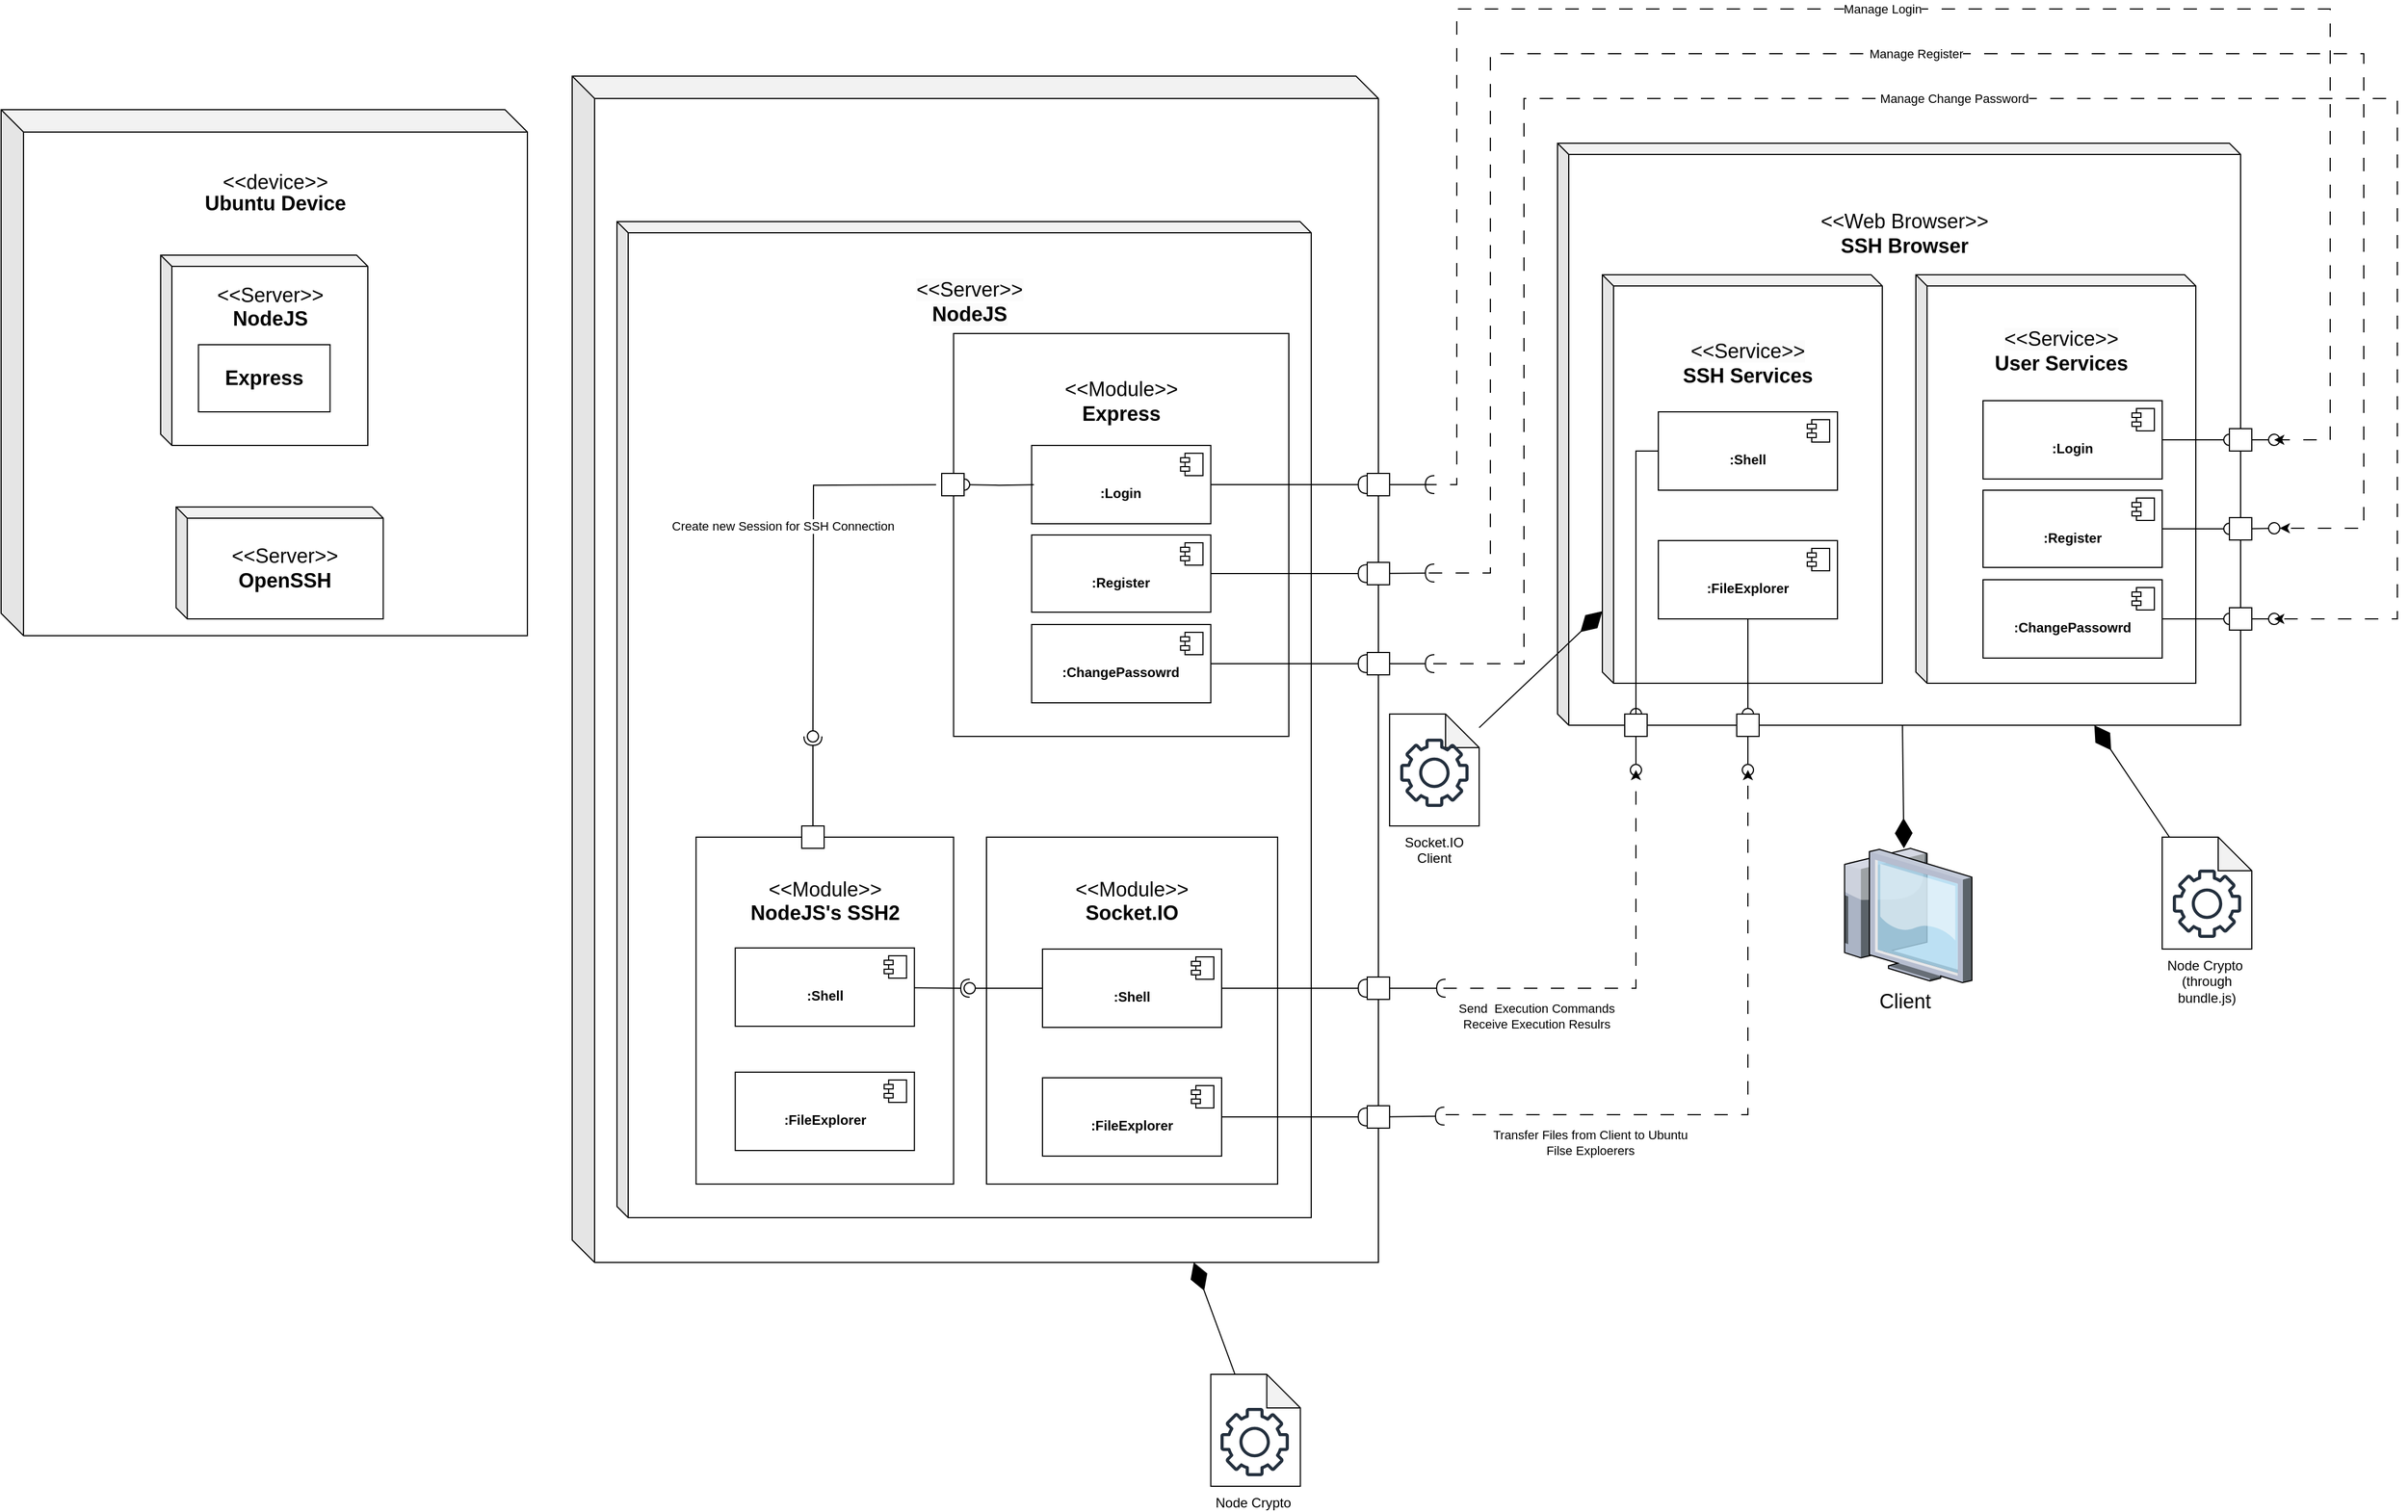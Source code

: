 <mxfile version="22.0.3" type="device">
  <diagram name="Page-1" id="hUUN8FAelFPUCbaiZkM4">
    <mxGraphModel dx="1329" dy="832" grid="1" gridSize="10" guides="1" tooltips="1" connect="1" arrows="1" fold="1" page="1" pageScale="1" pageWidth="850" pageHeight="1100" math="0" shadow="0">
      <root>
        <mxCell id="0" />
        <mxCell id="1" parent="0" />
        <mxCell id="W9uP09nyZqQxqJw9H2iH-1" value="Client" style="verticalLabelPosition=bottom;sketch=0;aspect=fixed;html=1;verticalAlign=top;strokeColor=none;align=center;outlineConnect=0;shape=mxgraph.citrix.thin_client;fontSize=18;" vertex="1" parent="1">
          <mxGeometry x="2020" y="980" width="120" height="120" as="geometry" />
        </mxCell>
        <mxCell id="W9uP09nyZqQxqJw9H2iH-2" value="&lt;p style=&quot;line-height: 110%; font-size: 18px;&quot;&gt;&amp;lt;&amp;lt;device&amp;gt;&amp;gt;&lt;br style=&quot;border-color: var(--border-color); font-size: 18px;&quot;&gt;&lt;b style=&quot;border-color: var(--border-color); font-size: 18px;&quot;&gt;Web Server Device&lt;/b&gt;&lt;br style=&quot;font-size: 18px;&quot;&gt;&lt;/p&gt;&lt;p style=&quot;line-height: 110%; font-size: 18px;&quot;&gt;&lt;b style=&quot;border-color: var(--border-color); font-size: 18px;&quot;&gt;&lt;br style=&quot;font-size: 18px;&quot;&gt;&lt;/b&gt;&lt;/p&gt;&lt;p style=&quot;line-height: 110%; font-size: 18px;&quot;&gt;&lt;b style=&quot;border-color: var(--border-color); font-size: 18px;&quot;&gt;&lt;br style=&quot;font-size: 18px;&quot;&gt;&lt;/b&gt;&lt;/p&gt;&lt;p style=&quot;line-height: 110%; font-size: 18px;&quot;&gt;&lt;b style=&quot;border-color: var(--border-color); font-size: 18px;&quot;&gt;&lt;br style=&quot;font-size: 18px;&quot;&gt;&lt;/b&gt;&lt;/p&gt;&lt;p style=&quot;line-height: 110%; font-size: 18px;&quot;&gt;&lt;b style=&quot;border-color: var(--border-color); font-size: 18px;&quot;&gt;&lt;br style=&quot;font-size: 18px;&quot;&gt;&lt;/b&gt;&lt;/p&gt;&lt;p style=&quot;line-height: 110%; font-size: 18px;&quot;&gt;&lt;b style=&quot;border-color: var(--border-color); font-size: 18px;&quot;&gt;&lt;br style=&quot;font-size: 18px;&quot;&gt;&lt;/b&gt;&lt;/p&gt;&lt;p style=&quot;line-height: 110%; font-size: 18px;&quot;&gt;&lt;b style=&quot;border-color: var(--border-color); font-size: 18px;&quot;&gt;&lt;br style=&quot;font-size: 18px;&quot;&gt;&lt;/b&gt;&lt;/p&gt;&lt;p style=&quot;line-height: 110%; font-size: 18px;&quot;&gt;&lt;b style=&quot;border-color: var(--border-color); font-size: 18px;&quot;&gt;&lt;br style=&quot;font-size: 18px;&quot;&gt;&lt;/b&gt;&lt;/p&gt;&lt;p style=&quot;line-height: 110%; font-size: 18px;&quot;&gt;&lt;b style=&quot;border-color: var(--border-color); font-size: 18px;&quot;&gt;&lt;br style=&quot;font-size: 18px;&quot;&gt;&lt;/b&gt;&lt;/p&gt;&lt;p style=&quot;line-height: 110%; font-size: 18px;&quot;&gt;&lt;b style=&quot;border-color: var(--border-color); font-size: 18px;&quot;&gt;&lt;br style=&quot;font-size: 18px;&quot;&gt;&lt;/b&gt;&lt;/p&gt;&lt;p style=&quot;line-height: 110%; font-size: 18px;&quot;&gt;&lt;br&gt;&lt;/p&gt;&lt;p style=&quot;line-height: 110%; font-size: 18px;&quot;&gt;&lt;br&gt;&lt;/p&gt;&lt;p style=&quot;line-height: 110%; font-size: 18px;&quot;&gt;&lt;br&gt;&lt;/p&gt;&lt;p style=&quot;line-height: 110%; font-size: 18px;&quot;&gt;&lt;br&gt;&lt;/p&gt;" style="shape=cube;whiteSpace=wrap;html=1;boundedLbl=1;backgroundOutline=1;darkOpacity=0.05;darkOpacity2=0.1;size=20;fontSize=18;" vertex="1" parent="1">
          <mxGeometry x="890" y="290" width="720" height="1060" as="geometry" />
        </mxCell>
        <mxCell id="W9uP09nyZqQxqJw9H2iH-3" value="&lt;br style=&quot;font-size: 18px;&quot;&gt;&lt;span style=&quot;color: rgb(0, 0, 0); font-family: Helvetica; font-size: 18px; font-style: normal; font-variant-ligatures: normal; font-variant-caps: normal; font-weight: 400; letter-spacing: normal; orphans: 2; text-align: center; text-indent: 0px; text-transform: none; widows: 2; word-spacing: 0px; -webkit-text-stroke-width: 0px; background-color: rgb(251, 251, 251); text-decoration-thickness: initial; text-decoration-style: initial; text-decoration-color: initial; float: none; display: inline !important;&quot;&gt;&amp;lt;&amp;lt;Server&amp;gt;&amp;gt;&lt;/span&gt;&lt;br style=&quot;border-color: var(--border-color); color: rgb(0, 0, 0); font-family: Helvetica; font-size: 18px; font-style: normal; font-variant-ligatures: normal; font-variant-caps: normal; font-weight: 400; letter-spacing: normal; orphans: 2; text-align: center; text-indent: 0px; text-transform: none; widows: 2; word-spacing: 0px; -webkit-text-stroke-width: 0px; background-color: rgb(251, 251, 251); text-decoration-thickness: initial; text-decoration-style: initial; text-decoration-color: initial;&quot;&gt;&lt;b style=&quot;border-color: var(--border-color); color: rgb(0, 0, 0); font-family: Helvetica; font-size: 18px; font-style: normal; font-variant-ligatures: normal; font-variant-caps: normal; letter-spacing: normal; orphans: 2; text-align: center; text-indent: 0px; text-transform: none; widows: 2; word-spacing: 0px; -webkit-text-stroke-width: 0px; background-color: rgb(251, 251, 251); text-decoration-thickness: initial; text-decoration-style: initial; text-decoration-color: initial;&quot;&gt;NodeJS&lt;/b&gt;&lt;br style=&quot;font-size: 18px;&quot;&gt;&lt;br style=&quot;font-size: 18px;&quot;&gt;&lt;br style=&quot;font-size: 18px;&quot;&gt;&lt;br style=&quot;font-size: 18px;&quot;&gt;&lt;br style=&quot;font-size: 18px;&quot;&gt;&lt;br style=&quot;font-size: 18px;&quot;&gt;&lt;br style=&quot;font-size: 18px;&quot;&gt;&lt;br style=&quot;font-size: 18px;&quot;&gt;&lt;br style=&quot;font-size: 18px;&quot;&gt;&lt;br&gt;&lt;br&gt;&lt;br&gt;&lt;br&gt;&lt;br&gt;&lt;br&gt;&lt;br&gt;&lt;br&gt;&lt;br&gt;&lt;br&gt;&lt;br&gt;&lt;br&gt;&lt;br&gt;&lt;br&gt;&lt;br&gt;&lt;br&gt;&lt;br&gt;&lt;br&gt;&lt;br&gt;&lt;br&gt;&lt;br&gt;&lt;br&gt;&lt;br&gt;&lt;br&gt;&lt;br&gt;&lt;br&gt;&lt;br&gt;&lt;br&gt;" style="shape=cube;whiteSpace=wrap;html=1;boundedLbl=1;backgroundOutline=1;darkOpacity=0.05;darkOpacity2=0.1;size=10;fontSize=18;" vertex="1" parent="1">
          <mxGeometry x="930" y="420" width="620" height="890" as="geometry" />
        </mxCell>
        <mxCell id="W9uP09nyZqQxqJw9H2iH-4" value="&lt;span style=&quot;font-size: 18px;&quot;&gt;&amp;lt;&amp;lt;Module&amp;gt;&amp;gt;&lt;br&gt;&lt;b&gt;NodeJS&#39;s SSH2&lt;br&gt;&lt;br&gt;&lt;br&gt;&lt;br&gt;&lt;br&gt;&lt;br&gt;&lt;br&gt;&lt;br&gt;&lt;br&gt;&lt;br&gt;&lt;/b&gt;&lt;/span&gt;" style="rounded=0;whiteSpace=wrap;html=1;fontSize=18;" vertex="1" parent="1">
          <mxGeometry x="1000.63" y="970" width="230" height="310" as="geometry" />
        </mxCell>
        <mxCell id="W9uP09nyZqQxqJw9H2iH-5" value="&lt;span style=&quot;font-size: 18px;&quot;&gt;&amp;lt;&amp;lt;Module&amp;gt;&amp;gt;&lt;br&gt;&lt;b&gt;Express&lt;br&gt;&lt;br&gt;&lt;br&gt;&lt;br&gt;&lt;br&gt;&lt;br&gt;&lt;br&gt;&lt;br&gt;&lt;br&gt;&lt;br&gt;&lt;br&gt;&lt;br&gt;&lt;/b&gt;&lt;/span&gt;" style="rounded=0;whiteSpace=wrap;html=1;fontSize=18;" vertex="1" parent="1">
          <mxGeometry x="1230.63" y="520" width="299.37" height="360" as="geometry" />
        </mxCell>
        <mxCell id="W9uP09nyZqQxqJw9H2iH-6" value="&lt;span style=&quot;font-size: 18px;&quot;&gt;&amp;lt;&amp;lt;Module&amp;gt;&amp;gt;&lt;br&gt;&lt;b&gt;Socket.IO&lt;br&gt;&lt;br&gt;&lt;br&gt;&lt;br&gt;&lt;br&gt;&lt;br&gt;&lt;br&gt;&lt;br&gt;&lt;br&gt;&lt;br&gt;&lt;/b&gt;&lt;/span&gt;" style="rounded=0;whiteSpace=wrap;html=1;fontSize=18;" vertex="1" parent="1">
          <mxGeometry x="1260" y="970" width="260" height="310" as="geometry" />
        </mxCell>
        <mxCell id="W9uP09nyZqQxqJw9H2iH-8" value="&amp;lt;&amp;lt;Web Browser&amp;gt;&amp;gt;&lt;br style=&quot;border-color: var(--border-color); font-size: 18px;&quot;&gt;&lt;b&gt;SSH Browser&lt;br&gt;&lt;br&gt;&lt;br&gt;&lt;br&gt;&lt;br&gt;&lt;br&gt;&lt;br&gt;&lt;br&gt;&lt;br&gt;&lt;br&gt;&lt;br&gt;&lt;br&gt;&lt;br&gt;&lt;br&gt;&lt;br&gt;&lt;br&gt;&lt;br&gt;&lt;br&gt;&lt;/b&gt;" style="shape=cube;whiteSpace=wrap;html=1;boundedLbl=1;backgroundOutline=1;darkOpacity=0.05;darkOpacity2=0.1;size=10;fontSize=18;" vertex="1" parent="1">
          <mxGeometry x="1770" y="350" width="610" height="520" as="geometry" />
        </mxCell>
        <mxCell id="W9uP09nyZqQxqJw9H2iH-9" value="" style="endArrow=diamondThin;endFill=1;endSize=24;html=1;rounded=0;fontSize=18;" edge="1" parent="1" source="W9uP09nyZqQxqJw9H2iH-8" target="W9uP09nyZqQxqJw9H2iH-1">
          <mxGeometry width="160" relative="1" as="geometry">
            <mxPoint x="1560" y="850" as="sourcePoint" />
            <mxPoint x="1560" y="990" as="targetPoint" />
          </mxGeometry>
        </mxCell>
        <mxCell id="W9uP09nyZqQxqJw9H2iH-12" value="&lt;p style=&quot;line-height: 110%; font-size: 18px;&quot;&gt;&amp;lt;&amp;lt;device&amp;gt;&amp;gt;&lt;br style=&quot;border-color: var(--border-color); font-size: 18px;&quot;&gt;&lt;b style=&quot;border-color: var(--border-color); font-size: 18px;&quot;&gt;Ubuntu Device&lt;/b&gt;&lt;br style=&quot;font-size: 18px;&quot;&gt;&lt;/p&gt;&lt;p style=&quot;line-height: 110%; font-size: 18px;&quot;&gt;&lt;b style=&quot;border-color: var(--border-color); font-size: 18px;&quot;&gt;&lt;br style=&quot;font-size: 18px;&quot;&gt;&lt;/b&gt;&lt;/p&gt;&lt;p style=&quot;line-height: 110%; font-size: 18px;&quot;&gt;&lt;b style=&quot;border-color: var(--border-color); font-size: 18px;&quot;&gt;&lt;br style=&quot;font-size: 18px;&quot;&gt;&lt;/b&gt;&lt;/p&gt;&lt;p style=&quot;line-height: 110%; font-size: 18px;&quot;&gt;&lt;b style=&quot;border-color: var(--border-color); font-size: 18px;&quot;&gt;&lt;br style=&quot;font-size: 18px;&quot;&gt;&lt;/b&gt;&lt;/p&gt;&lt;p style=&quot;line-height: 110%; font-size: 18px;&quot;&gt;&lt;b style=&quot;border-color: var(--border-color); font-size: 18px;&quot;&gt;&lt;br style=&quot;font-size: 18px;&quot;&gt;&lt;/b&gt;&lt;/p&gt;&lt;p style=&quot;line-height: 110%; font-size: 18px;&quot;&gt;&lt;b style=&quot;border-color: var(--border-color); font-size: 18px;&quot;&gt;&lt;br style=&quot;font-size: 18px;&quot;&gt;&lt;/b&gt;&lt;/p&gt;&lt;p style=&quot;line-height: 110%; font-size: 18px;&quot;&gt;&lt;b style=&quot;border-color: var(--border-color); font-size: 18px;&quot;&gt;&lt;br style=&quot;font-size: 18px;&quot;&gt;&lt;/b&gt;&lt;/p&gt;&lt;p style=&quot;line-height: 110%; font-size: 18px;&quot;&gt;&lt;b style=&quot;border-color: var(--border-color); font-size: 18px;&quot;&gt;&lt;br style=&quot;font-size: 18px;&quot;&gt;&lt;/b&gt;&lt;/p&gt;&lt;p style=&quot;line-height: 110%; font-size: 18px;&quot;&gt;&lt;br&gt;&lt;/p&gt;&lt;p style=&quot;line-height: 110%; font-size: 18px;&quot;&gt;&lt;br style=&quot;font-size: 18px;&quot;&gt;&lt;/p&gt;" style="shape=cube;whiteSpace=wrap;html=1;boundedLbl=1;backgroundOutline=1;darkOpacity=0.05;darkOpacity2=0.1;size=20;fontSize=18;" vertex="1" parent="1">
          <mxGeometry x="380" y="320" width="470" height="470" as="geometry" />
        </mxCell>
        <mxCell id="W9uP09nyZqQxqJw9H2iH-13" value="&amp;lt;&amp;lt;Server&amp;gt;&amp;gt;&lt;br style=&quot;font-size: 18px;&quot;&gt;&lt;b style=&quot;font-size: 18px;&quot;&gt;OpenSSH&lt;/b&gt;" style="shape=cube;whiteSpace=wrap;html=1;boundedLbl=1;backgroundOutline=1;darkOpacity=0.05;darkOpacity2=0.1;size=10;fontSize=18;" vertex="1" parent="1">
          <mxGeometry x="536.25" y="675" width="185" height="100" as="geometry" />
        </mxCell>
        <mxCell id="W9uP09nyZqQxqJw9H2iH-15" value="&amp;lt;&amp;lt;Server&amp;gt;&amp;gt;&lt;br style=&quot;font-size: 18px;&quot;&gt;&lt;b style=&quot;font-size: 18px;&quot;&gt;NodeJS&lt;br style=&quot;font-size: 18px;&quot;&gt;&lt;/b&gt;&lt;br style=&quot;font-size: 18px;&quot;&gt;&lt;br style=&quot;font-size: 18px;&quot;&gt;&lt;br style=&quot;font-size: 18px;&quot;&gt;&lt;br style=&quot;font-size: 18px;&quot;&gt;" style="shape=cube;whiteSpace=wrap;html=1;boundedLbl=1;backgroundOutline=1;darkOpacity=0.05;darkOpacity2=0.1;size=10;fontSize=18;" vertex="1" parent="1">
          <mxGeometry x="522.5" y="450" width="185" height="170" as="geometry" />
        </mxCell>
        <mxCell id="W9uP09nyZqQxqJw9H2iH-16" value="&lt;b style=&quot;font-size: 18px;&quot;&gt;Express&lt;/b&gt;" style="rounded=0;whiteSpace=wrap;html=1;fontSize=18;" vertex="1" parent="1">
          <mxGeometry x="556.25" y="530" width="117.5" height="60" as="geometry" />
        </mxCell>
        <mxCell id="W9uP09nyZqQxqJw9H2iH-35" value="&lt;br style=&quot;font-size: 18px;&quot;&gt;&lt;span style=&quot;color: rgb(0, 0, 0); font-family: Helvetica; font-size: 18px; font-style: normal; font-variant-ligatures: normal; font-variant-caps: normal; font-weight: 400; letter-spacing: normal; orphans: 2; text-align: center; text-indent: 0px; text-transform: none; widows: 2; word-spacing: 0px; -webkit-text-stroke-width: 0px; background-color: rgb(251, 251, 251); text-decoration-thickness: initial; text-decoration-style: initial; text-decoration-color: initial; float: none; display: inline !important;&quot;&gt;&amp;lt;&amp;lt;Service&amp;gt;&amp;gt;&lt;/span&gt;&lt;br style=&quot;border-color: var(--border-color); color: rgb(0, 0, 0); font-family: Helvetica; font-size: 18px; font-style: normal; font-variant-ligatures: normal; font-variant-caps: normal; font-weight: 400; letter-spacing: normal; orphans: 2; text-align: center; text-indent: 0px; text-transform: none; widows: 2; word-spacing: 0px; -webkit-text-stroke-width: 0px; background-color: rgb(251, 251, 251); text-decoration-thickness: initial; text-decoration-style: initial; text-decoration-color: initial;&quot;&gt;&lt;b&gt;User Services&lt;/b&gt;&lt;br style=&quot;font-size: 18px;&quot;&gt;&lt;br style=&quot;font-size: 18px;&quot;&gt;&lt;br style=&quot;font-size: 18px;&quot;&gt;&lt;br style=&quot;font-size: 18px;&quot;&gt;&lt;br style=&quot;font-size: 18px;&quot;&gt;&lt;br style=&quot;font-size: 18px;&quot;&gt;&lt;br style=&quot;font-size: 18px;&quot;&gt;&lt;br&gt;&lt;br&gt;&lt;br&gt;&lt;br&gt;&lt;br&gt;&lt;br&gt;" style="shape=cube;whiteSpace=wrap;html=1;boundedLbl=1;backgroundOutline=1;darkOpacity=0.05;darkOpacity2=0.1;size=10;fontSize=18;" vertex="1" parent="1">
          <mxGeometry x="2090" y="467.5" width="250" height="365" as="geometry" />
        </mxCell>
        <mxCell id="W9uP09nyZqQxqJw9H2iH-29" value="&lt;br&gt;&lt;b&gt;:Login&lt;/b&gt;" style="html=1;dropTarget=0;whiteSpace=wrap;" vertex="1" parent="1">
          <mxGeometry x="2150" y="580" width="160" height="70" as="geometry" />
        </mxCell>
        <mxCell id="W9uP09nyZqQxqJw9H2iH-30" value="" style="shape=module;jettyWidth=8;jettyHeight=4;" vertex="1" parent="W9uP09nyZqQxqJw9H2iH-29">
          <mxGeometry x="1" width="20" height="20" relative="1" as="geometry">
            <mxPoint x="-27" y="7" as="offset" />
          </mxGeometry>
        </mxCell>
        <mxCell id="W9uP09nyZqQxqJw9H2iH-31" value="&lt;br&gt;&lt;b&gt;:Register&lt;/b&gt;" style="html=1;dropTarget=0;whiteSpace=wrap;" vertex="1" parent="1">
          <mxGeometry x="2150" y="660" width="160" height="69" as="geometry" />
        </mxCell>
        <mxCell id="W9uP09nyZqQxqJw9H2iH-32" value="" style="shape=module;jettyWidth=8;jettyHeight=4;" vertex="1" parent="W9uP09nyZqQxqJw9H2iH-31">
          <mxGeometry x="1" width="20" height="20" relative="1" as="geometry">
            <mxPoint x="-27" y="7" as="offset" />
          </mxGeometry>
        </mxCell>
        <mxCell id="W9uP09nyZqQxqJw9H2iH-33" value="&lt;br&gt;&lt;b&gt;:ChangePassowrd&lt;/b&gt;" style="html=1;dropTarget=0;whiteSpace=wrap;" vertex="1" parent="1">
          <mxGeometry x="2150" y="740" width="160" height="70" as="geometry" />
        </mxCell>
        <mxCell id="W9uP09nyZqQxqJw9H2iH-34" value="" style="shape=module;jettyWidth=8;jettyHeight=4;" vertex="1" parent="W9uP09nyZqQxqJw9H2iH-33">
          <mxGeometry x="1" width="20" height="20" relative="1" as="geometry">
            <mxPoint x="-27" y="7" as="offset" />
          </mxGeometry>
        </mxCell>
        <mxCell id="W9uP09nyZqQxqJw9H2iH-36" value="&lt;br style=&quot;font-size: 18px;&quot;&gt;&lt;span style=&quot;color: rgb(0, 0, 0); font-family: Helvetica; font-size: 18px; font-style: normal; font-variant-ligatures: normal; font-variant-caps: normal; font-weight: 400; letter-spacing: normal; orphans: 2; text-align: center; text-indent: 0px; text-transform: none; widows: 2; word-spacing: 0px; -webkit-text-stroke-width: 0px; background-color: rgb(251, 251, 251); text-decoration-thickness: initial; text-decoration-style: initial; text-decoration-color: initial; float: none; display: inline !important;&quot;&gt;&amp;lt;&amp;lt;Service&amp;gt;&amp;gt;&lt;/span&gt;&lt;br style=&quot;border-color: var(--border-color); color: rgb(0, 0, 0); font-family: Helvetica; font-size: 18px; font-style: normal; font-variant-ligatures: normal; font-variant-caps: normal; font-weight: 400; letter-spacing: normal; orphans: 2; text-align: center; text-indent: 0px; text-transform: none; widows: 2; word-spacing: 0px; -webkit-text-stroke-width: 0px; background-color: rgb(251, 251, 251); text-decoration-thickness: initial; text-decoration-style: initial; text-decoration-color: initial;&quot;&gt;&lt;b&gt;SSH Services&lt;/b&gt;&lt;br style=&quot;font-size: 18px;&quot;&gt;&lt;br style=&quot;font-size: 18px;&quot;&gt;&lt;br style=&quot;font-size: 18px;&quot;&gt;&lt;br style=&quot;font-size: 18px;&quot;&gt;&lt;br style=&quot;font-size: 18px;&quot;&gt;&lt;br style=&quot;font-size: 18px;&quot;&gt;&lt;br style=&quot;font-size: 18px;&quot;&gt;&lt;br&gt;&lt;br&gt;&lt;br&gt;&lt;br&gt;&lt;br&gt;" style="shape=cube;whiteSpace=wrap;html=1;boundedLbl=1;backgroundOutline=1;darkOpacity=0.05;darkOpacity2=0.1;size=10;fontSize=18;" vertex="1" parent="1">
          <mxGeometry x="1810" y="467.5" width="250" height="365" as="geometry" />
        </mxCell>
        <mxCell id="W9uP09nyZqQxqJw9H2iH-37" value="&lt;br&gt;&lt;b&gt;:Shell&lt;/b&gt;" style="html=1;dropTarget=0;whiteSpace=wrap;" vertex="1" parent="1">
          <mxGeometry x="1860" y="590" width="160" height="70" as="geometry" />
        </mxCell>
        <mxCell id="W9uP09nyZqQxqJw9H2iH-38" value="" style="shape=module;jettyWidth=8;jettyHeight=4;" vertex="1" parent="W9uP09nyZqQxqJw9H2iH-37">
          <mxGeometry x="1" width="20" height="20" relative="1" as="geometry">
            <mxPoint x="-27" y="7" as="offset" />
          </mxGeometry>
        </mxCell>
        <mxCell id="W9uP09nyZqQxqJw9H2iH-39" value="&lt;br&gt;&lt;b&gt;:FileExplorer&lt;/b&gt;" style="html=1;dropTarget=0;whiteSpace=wrap;" vertex="1" parent="1">
          <mxGeometry x="1860" y="705" width="160" height="70" as="geometry" />
        </mxCell>
        <mxCell id="W9uP09nyZqQxqJw9H2iH-40" value="" style="shape=module;jettyWidth=8;jettyHeight=4;" vertex="1" parent="W9uP09nyZqQxqJw9H2iH-39">
          <mxGeometry x="1" width="20" height="20" relative="1" as="geometry">
            <mxPoint x="-27" y="7" as="offset" />
          </mxGeometry>
        </mxCell>
        <mxCell id="W9uP09nyZqQxqJw9H2iH-44" value="" style="rounded=0;orthogonalLoop=1;jettySize=auto;html=1;endArrow=oval;endFill=0;sketch=0;sourcePerimeterSpacing=0;targetPerimeterSpacing=0;endSize=10;" edge="1" parent="1" source="W9uP09nyZqQxqJw9H2iH-96">
          <mxGeometry relative="1" as="geometry">
            <mxPoint x="2410" y="608" as="sourcePoint" />
            <mxPoint x="2410" y="615" as="targetPoint" />
          </mxGeometry>
        </mxCell>
        <mxCell id="W9uP09nyZqQxqJw9H2iH-45" value="" style="ellipse;whiteSpace=wrap;html=1;align=center;aspect=fixed;fillColor=none;strokeColor=none;resizable=0;perimeter=centerPerimeter;rotatable=0;allowArrows=0;points=[];outlineConnect=1;" vertex="1" parent="1">
          <mxGeometry x="2425" y="603" width="10" height="10" as="geometry" />
        </mxCell>
        <mxCell id="W9uP09nyZqQxqJw9H2iH-46" value="" style="rounded=0;orthogonalLoop=1;jettySize=auto;html=1;endArrow=oval;endFill=0;sketch=0;sourcePerimeterSpacing=0;targetPerimeterSpacing=0;endSize=10;" edge="1" parent="1" source="W9uP09nyZqQxqJw9H2iH-98">
          <mxGeometry relative="1" as="geometry">
            <mxPoint x="2320" y="705" as="sourcePoint" />
            <mxPoint x="2410" y="694" as="targetPoint" />
          </mxGeometry>
        </mxCell>
        <mxCell id="W9uP09nyZqQxqJw9H2iH-47" value="" style="rounded=0;orthogonalLoop=1;jettySize=auto;html=1;endArrow=oval;endFill=0;sketch=0;sourcePerimeterSpacing=0;targetPerimeterSpacing=0;endSize=10;" edge="1" parent="1" source="W9uP09nyZqQxqJw9H2iH-100">
          <mxGeometry relative="1" as="geometry">
            <mxPoint x="2310" y="780" as="sourcePoint" />
            <mxPoint x="2410" y="775" as="targetPoint" />
          </mxGeometry>
        </mxCell>
        <mxCell id="W9uP09nyZqQxqJw9H2iH-48" value="" style="rounded=0;orthogonalLoop=1;jettySize=auto;html=1;endArrow=halfCircle;endFill=0;endSize=6;strokeWidth=1;sketch=0;fontSize=12;curved=1;" edge="1" parent="1" source="W9uP09nyZqQxqJw9H2iH-102">
          <mxGeometry relative="1" as="geometry">
            <mxPoint x="1700" y="830" as="sourcePoint" />
            <mxPoint x="1660" y="655" as="targetPoint" />
          </mxGeometry>
        </mxCell>
        <mxCell id="W9uP09nyZqQxqJw9H2iH-49" value="" style="ellipse;whiteSpace=wrap;html=1;align=center;aspect=fixed;fillColor=none;strokeColor=none;resizable=0;perimeter=centerPerimeter;rotatable=0;allowArrows=0;points=[];outlineConnect=1;" vertex="1" parent="1">
          <mxGeometry x="1710" y="660" width="10" height="10" as="geometry" />
        </mxCell>
        <mxCell id="W9uP09nyZqQxqJw9H2iH-51" value="" style="endArrow=diamondThin;endFill=1;endSize=24;html=1;rounded=0;" edge="1" parent="1" source="W9uP09nyZqQxqJw9H2iH-53" target="W9uP09nyZqQxqJw9H2iH-8">
          <mxGeometry width="160" relative="1" as="geometry">
            <mxPoint x="2390" y="947.183" as="sourcePoint" />
            <mxPoint x="2330" y="670" as="targetPoint" />
          </mxGeometry>
        </mxCell>
        <mxCell id="W9uP09nyZqQxqJw9H2iH-53" value="&lt;br&gt;&lt;br&gt;&lt;br&gt;&lt;br&gt;&lt;br&gt;&lt;br&gt;&lt;br&gt;&lt;br&gt;&lt;br&gt;&lt;br&gt;&lt;br&gt;Node Crypto&amp;nbsp;&lt;br&gt;(through bundle.js)" style="shape=note;whiteSpace=wrap;html=1;backgroundOutline=1;darkOpacity=0.05;" vertex="1" parent="1">
          <mxGeometry x="2310" y="970" width="80" height="100" as="geometry" />
        </mxCell>
        <mxCell id="W9uP09nyZqQxqJw9H2iH-54" value="" style="sketch=0;outlineConnect=0;fontColor=#232F3E;gradientColor=none;fillColor=#232F3D;strokeColor=none;dashed=0;verticalLabelPosition=bottom;verticalAlign=top;align=center;html=1;fontSize=12;fontStyle=0;aspect=fixed;pointerEvents=1;shape=mxgraph.aws4.gear;" vertex="1" parent="1">
          <mxGeometry x="2319.5" y="999" width="61" height="61" as="geometry" />
        </mxCell>
        <mxCell id="W9uP09nyZqQxqJw9H2iH-55" value="&lt;br&gt;&lt;b&gt;:Login&lt;/b&gt;" style="html=1;dropTarget=0;whiteSpace=wrap;" vertex="1" parent="1">
          <mxGeometry x="1300.31" y="620" width="160" height="70" as="geometry" />
        </mxCell>
        <mxCell id="W9uP09nyZqQxqJw9H2iH-56" value="" style="shape=module;jettyWidth=8;jettyHeight=4;" vertex="1" parent="W9uP09nyZqQxqJw9H2iH-55">
          <mxGeometry x="1" width="20" height="20" relative="1" as="geometry">
            <mxPoint x="-27" y="7" as="offset" />
          </mxGeometry>
        </mxCell>
        <mxCell id="W9uP09nyZqQxqJw9H2iH-57" value="&lt;br&gt;&lt;b&gt;:Register&lt;/b&gt;" style="html=1;dropTarget=0;whiteSpace=wrap;" vertex="1" parent="1">
          <mxGeometry x="1300.31" y="700" width="160" height="69" as="geometry" />
        </mxCell>
        <mxCell id="W9uP09nyZqQxqJw9H2iH-58" value="" style="shape=module;jettyWidth=8;jettyHeight=4;" vertex="1" parent="W9uP09nyZqQxqJw9H2iH-57">
          <mxGeometry x="1" width="20" height="20" relative="1" as="geometry">
            <mxPoint x="-27" y="7" as="offset" />
          </mxGeometry>
        </mxCell>
        <mxCell id="W9uP09nyZqQxqJw9H2iH-59" value="&lt;br&gt;&lt;b&gt;:ChangePassowrd&lt;/b&gt;" style="html=1;dropTarget=0;whiteSpace=wrap;" vertex="1" parent="1">
          <mxGeometry x="1300.31" y="780" width="160" height="70" as="geometry" />
        </mxCell>
        <mxCell id="W9uP09nyZqQxqJw9H2iH-60" value="" style="shape=module;jettyWidth=8;jettyHeight=4;" vertex="1" parent="W9uP09nyZqQxqJw9H2iH-59">
          <mxGeometry x="1" width="20" height="20" relative="1" as="geometry">
            <mxPoint x="-27" y="7" as="offset" />
          </mxGeometry>
        </mxCell>
        <mxCell id="W9uP09nyZqQxqJw9H2iH-67" value="" style="rounded=0;orthogonalLoop=1;jettySize=auto;html=1;endArrow=halfCircle;endFill=0;endSize=6;strokeWidth=1;sketch=0;fontSize=12;curved=1;" edge="1" parent="1" source="W9uP09nyZqQxqJw9H2iH-104">
          <mxGeometry relative="1" as="geometry">
            <mxPoint x="1490" y="733.67" as="sourcePoint" />
            <mxPoint x="1660" y="734" as="targetPoint" />
          </mxGeometry>
        </mxCell>
        <mxCell id="W9uP09nyZqQxqJw9H2iH-68" value="" style="rounded=0;orthogonalLoop=1;jettySize=auto;html=1;endArrow=halfCircle;endFill=0;endSize=6;strokeWidth=1;sketch=0;fontSize=12;curved=1;" edge="1" parent="1" source="W9uP09nyZqQxqJw9H2iH-106">
          <mxGeometry relative="1" as="geometry">
            <mxPoint x="1480" y="832.5" as="sourcePoint" />
            <mxPoint x="1660" y="815" as="targetPoint" />
          </mxGeometry>
        </mxCell>
        <mxCell id="W9uP09nyZqQxqJw9H2iH-69" value="" style="endArrow=diamondThin;endFill=1;endSize=24;html=1;rounded=0;" edge="1" parent="1" source="W9uP09nyZqQxqJw9H2iH-70" target="W9uP09nyZqQxqJw9H2iH-2">
          <mxGeometry width="160" relative="1" as="geometry">
            <mxPoint x="1640" y="1088.183" as="sourcePoint" />
            <mxPoint x="1480" y="1011" as="targetPoint" />
          </mxGeometry>
        </mxCell>
        <mxCell id="W9uP09nyZqQxqJw9H2iH-70" value="&lt;br&gt;&lt;br&gt;&lt;br&gt;&lt;br&gt;&lt;br&gt;&lt;br&gt;&lt;br&gt;&lt;br&gt;&lt;br&gt;Node Crypto&amp;nbsp;" style="shape=note;whiteSpace=wrap;html=1;backgroundOutline=1;darkOpacity=0.05;" vertex="1" parent="1">
          <mxGeometry x="1460.31" y="1450" width="80" height="100" as="geometry" />
        </mxCell>
        <mxCell id="W9uP09nyZqQxqJw9H2iH-71" value="" style="sketch=0;outlineConnect=0;fontColor=#232F3E;gradientColor=none;fillColor=#232F3D;strokeColor=none;dashed=0;verticalLabelPosition=bottom;verticalAlign=top;align=center;html=1;fontSize=12;fontStyle=0;aspect=fixed;pointerEvents=1;shape=mxgraph.aws4.gear;" vertex="1" parent="1">
          <mxGeometry x="1469" y="1480" width="61" height="61" as="geometry" />
        </mxCell>
        <mxCell id="W9uP09nyZqQxqJw9H2iH-74" value="Manage Login" style="endArrow=classic;html=1;rounded=0;edgeStyle=orthogonalEdgeStyle;dashed=1;dashPattern=12 12;" edge="1" parent="1">
          <mxGeometry width="50" height="50" relative="1" as="geometry">
            <mxPoint x="1650" y="655" as="sourcePoint" />
            <mxPoint x="2410" y="615" as="targetPoint" />
            <Array as="points">
              <mxPoint x="1680" y="655" />
              <mxPoint x="1680" y="230" />
              <mxPoint x="2460" y="230" />
              <mxPoint x="2460" y="615" />
            </Array>
          </mxGeometry>
        </mxCell>
        <mxCell id="W9uP09nyZqQxqJw9H2iH-81" value="Manage Register" style="endArrow=classic;html=1;rounded=0;edgeStyle=orthogonalEdgeStyle;dashed=1;dashPattern=12 12;" edge="1" parent="1">
          <mxGeometry width="50" height="50" relative="1" as="geometry">
            <mxPoint x="1655" y="734" as="sourcePoint" />
            <mxPoint x="2415" y="694" as="targetPoint" />
            <Array as="points">
              <mxPoint x="1710" y="734" />
              <mxPoint x="1710" y="270" />
              <mxPoint x="2490" y="270" />
              <mxPoint x="2490" y="694" />
            </Array>
          </mxGeometry>
        </mxCell>
        <mxCell id="W9uP09nyZqQxqJw9H2iH-84" value="Manage Change Password" style="endArrow=classic;html=1;rounded=0;edgeStyle=orthogonalEdgeStyle;dashed=1;dashPattern=12 12;" edge="1" parent="1">
          <mxGeometry x="-0.001" width="50" height="50" relative="1" as="geometry">
            <mxPoint x="1659" y="815" as="sourcePoint" />
            <mxPoint x="2410" y="775" as="targetPoint" />
            <Array as="points">
              <mxPoint x="1740" y="815" />
              <mxPoint x="1740" y="310" />
              <mxPoint x="2520" y="310" />
              <mxPoint x="2520" y="775" />
            </Array>
            <mxPoint as="offset" />
          </mxGeometry>
        </mxCell>
        <mxCell id="W9uP09nyZqQxqJw9H2iH-88" value="" style="endArrow=diamondThin;endFill=1;endSize=24;html=1;rounded=0;" edge="1" parent="1" source="W9uP09nyZqQxqJw9H2iH-89" target="W9uP09nyZqQxqJw9H2iH-36">
          <mxGeometry width="160" relative="1" as="geometry">
            <mxPoint x="1900" y="884.683" as="sourcePoint" />
            <mxPoint x="1924.603" y="660.0" as="targetPoint" />
          </mxGeometry>
        </mxCell>
        <mxCell id="W9uP09nyZqQxqJw9H2iH-89" value="&lt;br&gt;&lt;br&gt;&lt;br&gt;&lt;br&gt;&lt;br&gt;&lt;br&gt;&lt;br&gt;&lt;br&gt;&lt;br&gt;&lt;br&gt;Socket.IO Client" style="shape=note;whiteSpace=wrap;html=1;backgroundOutline=1;darkOpacity=0.05;" vertex="1" parent="1">
          <mxGeometry x="1620" y="860" width="80" height="100" as="geometry" />
        </mxCell>
        <mxCell id="W9uP09nyZqQxqJw9H2iH-90" value="" style="sketch=0;outlineConnect=0;fontColor=#232F3E;gradientColor=none;fillColor=#232F3D;strokeColor=none;dashed=0;verticalLabelPosition=bottom;verticalAlign=top;align=center;html=1;fontSize=12;fontStyle=0;aspect=fixed;pointerEvents=1;shape=mxgraph.aws4.gear;" vertex="1" parent="1">
          <mxGeometry x="1629.5" y="882" width="61" height="61" as="geometry" />
        </mxCell>
        <mxCell id="W9uP09nyZqQxqJw9H2iH-91" value="&lt;br&gt;&lt;b&gt;:Shell&lt;/b&gt;" style="html=1;dropTarget=0;whiteSpace=wrap;" vertex="1" parent="1">
          <mxGeometry x="1310" y="1070" width="160" height="70" as="geometry" />
        </mxCell>
        <mxCell id="W9uP09nyZqQxqJw9H2iH-92" value="" style="shape=module;jettyWidth=8;jettyHeight=4;" vertex="1" parent="W9uP09nyZqQxqJw9H2iH-91">
          <mxGeometry x="1" width="20" height="20" relative="1" as="geometry">
            <mxPoint x="-27" y="7" as="offset" />
          </mxGeometry>
        </mxCell>
        <mxCell id="W9uP09nyZqQxqJw9H2iH-93" value="&lt;br&gt;&lt;b&gt;:FileExplorer&lt;/b&gt;" style="html=1;dropTarget=0;whiteSpace=wrap;" vertex="1" parent="1">
          <mxGeometry x="1310" y="1185" width="160" height="70" as="geometry" />
        </mxCell>
        <mxCell id="W9uP09nyZqQxqJw9H2iH-94" value="" style="shape=module;jettyWidth=8;jettyHeight=4;" vertex="1" parent="W9uP09nyZqQxqJw9H2iH-93">
          <mxGeometry x="1" width="20" height="20" relative="1" as="geometry">
            <mxPoint x="-27" y="7" as="offset" />
          </mxGeometry>
        </mxCell>
        <mxCell id="W9uP09nyZqQxqJw9H2iH-95" value="" style="rounded=0;orthogonalLoop=1;jettySize=auto;html=1;endArrow=halfCircle;endFill=0;endSize=6;strokeWidth=1;sketch=0;fontSize=12;curved=1;" edge="1" parent="1" source="W9uP09nyZqQxqJw9H2iH-116">
          <mxGeometry relative="1" as="geometry">
            <mxPoint x="1480" y="1120" as="sourcePoint" />
            <mxPoint x="1670" y="1105" as="targetPoint" />
          </mxGeometry>
        </mxCell>
        <mxCell id="W9uP09nyZqQxqJw9H2iH-97" value="" style="rounded=0;orthogonalLoop=1;jettySize=auto;html=1;endArrow=oval;endFill=0;sketch=0;sourcePerimeterSpacing=0;targetPerimeterSpacing=0;endSize=10;" edge="1" parent="1" source="W9uP09nyZqQxqJw9H2iH-29" target="W9uP09nyZqQxqJw9H2iH-96">
          <mxGeometry relative="1" as="geometry">
            <mxPoint x="2310" y="615" as="sourcePoint" />
            <mxPoint x="2410" y="615" as="targetPoint" />
          </mxGeometry>
        </mxCell>
        <mxCell id="W9uP09nyZqQxqJw9H2iH-96" value="" style="whiteSpace=wrap;html=1;aspect=fixed;" vertex="1" parent="1">
          <mxGeometry x="2370" y="605" width="20" height="20" as="geometry" />
        </mxCell>
        <mxCell id="W9uP09nyZqQxqJw9H2iH-99" value="" style="rounded=0;orthogonalLoop=1;jettySize=auto;html=1;endArrow=oval;endFill=0;sketch=0;sourcePerimeterSpacing=0;targetPerimeterSpacing=0;endSize=10;" edge="1" parent="1" source="W9uP09nyZqQxqJw9H2iH-31" target="W9uP09nyZqQxqJw9H2iH-98">
          <mxGeometry relative="1" as="geometry">
            <mxPoint x="2310" y="694" as="sourcePoint" />
            <mxPoint x="2410" y="694" as="targetPoint" />
          </mxGeometry>
        </mxCell>
        <mxCell id="W9uP09nyZqQxqJw9H2iH-98" value="" style="whiteSpace=wrap;html=1;aspect=fixed;" vertex="1" parent="1">
          <mxGeometry x="2370" y="684.5" width="20" height="20" as="geometry" />
        </mxCell>
        <mxCell id="W9uP09nyZqQxqJw9H2iH-101" value="" style="rounded=0;orthogonalLoop=1;jettySize=auto;html=1;endArrow=oval;endFill=0;sketch=0;sourcePerimeterSpacing=0;targetPerimeterSpacing=0;endSize=10;" edge="1" parent="1" source="W9uP09nyZqQxqJw9H2iH-33" target="W9uP09nyZqQxqJw9H2iH-100">
          <mxGeometry relative="1" as="geometry">
            <mxPoint x="2310" y="775" as="sourcePoint" />
            <mxPoint x="2410" y="775" as="targetPoint" />
          </mxGeometry>
        </mxCell>
        <mxCell id="W9uP09nyZqQxqJw9H2iH-100" value="" style="whiteSpace=wrap;html=1;aspect=fixed;" vertex="1" parent="1">
          <mxGeometry x="2370" y="765" width="20" height="20" as="geometry" />
        </mxCell>
        <mxCell id="W9uP09nyZqQxqJw9H2iH-103" value="" style="rounded=0;orthogonalLoop=1;jettySize=auto;html=1;endArrow=halfCircle;endFill=0;endSize=6;strokeWidth=1;sketch=0;fontSize=12;curved=1;" edge="1" parent="1" source="W9uP09nyZqQxqJw9H2iH-55" target="W9uP09nyZqQxqJw9H2iH-102">
          <mxGeometry relative="1" as="geometry">
            <mxPoint x="1460" y="655" as="sourcePoint" />
            <mxPoint x="1660" y="655" as="targetPoint" />
          </mxGeometry>
        </mxCell>
        <mxCell id="W9uP09nyZqQxqJw9H2iH-102" value="" style="whiteSpace=wrap;html=1;aspect=fixed;" vertex="1" parent="1">
          <mxGeometry x="1600" y="645" width="20" height="20" as="geometry" />
        </mxCell>
        <mxCell id="W9uP09nyZqQxqJw9H2iH-105" value="" style="rounded=0;orthogonalLoop=1;jettySize=auto;html=1;endArrow=halfCircle;endFill=0;endSize=6;strokeWidth=1;sketch=0;fontSize=12;curved=1;" edge="1" parent="1" source="W9uP09nyZqQxqJw9H2iH-57" target="W9uP09nyZqQxqJw9H2iH-104">
          <mxGeometry relative="1" as="geometry">
            <mxPoint x="1460" y="734" as="sourcePoint" />
            <mxPoint x="1660" y="734" as="targetPoint" />
          </mxGeometry>
        </mxCell>
        <mxCell id="W9uP09nyZqQxqJw9H2iH-104" value="" style="whiteSpace=wrap;html=1;aspect=fixed;" vertex="1" parent="1">
          <mxGeometry x="1600" y="724.5" width="20" height="20" as="geometry" />
        </mxCell>
        <mxCell id="W9uP09nyZqQxqJw9H2iH-107" value="" style="rounded=0;orthogonalLoop=1;jettySize=auto;html=1;endArrow=halfCircle;endFill=0;endSize=6;strokeWidth=1;sketch=0;fontSize=12;curved=1;" edge="1" parent="1" source="W9uP09nyZqQxqJw9H2iH-59" target="W9uP09nyZqQxqJw9H2iH-106">
          <mxGeometry relative="1" as="geometry">
            <mxPoint x="1460" y="815" as="sourcePoint" />
            <mxPoint x="1660" y="815" as="targetPoint" />
          </mxGeometry>
        </mxCell>
        <mxCell id="W9uP09nyZqQxqJw9H2iH-106" value="" style="whiteSpace=wrap;html=1;aspect=fixed;" vertex="1" parent="1">
          <mxGeometry x="1600" y="805" width="20" height="20" as="geometry" />
        </mxCell>
        <mxCell id="W9uP09nyZqQxqJw9H2iH-108" value="" style="rounded=0;orthogonalLoop=1;jettySize=auto;html=1;endArrow=halfCircle;endFill=0;endSize=6;strokeWidth=1;sketch=0;fontSize=12;curved=1;" edge="1" parent="1" source="W9uP09nyZqQxqJw9H2iH-118">
          <mxGeometry relative="1" as="geometry">
            <mxPoint x="1469" y="1219.29" as="sourcePoint" />
            <mxPoint x="1669" y="1219.29" as="targetPoint" />
          </mxGeometry>
        </mxCell>
        <mxCell id="W9uP09nyZqQxqJw9H2iH-110" value="" style="rounded=0;orthogonalLoop=1;jettySize=auto;html=1;endArrow=oval;endFill=0;sketch=0;sourcePerimeterSpacing=0;targetPerimeterSpacing=0;endSize=10;edgeStyle=orthogonalEdgeStyle;" edge="1" parent="1" source="W9uP09nyZqQxqJw9H2iH-120">
          <mxGeometry relative="1" as="geometry">
            <mxPoint x="1840" y="1245" as="sourcePoint" />
            <mxPoint x="1840" y="910" as="targetPoint" />
            <Array as="points">
              <mxPoint x="1840" y="625" />
              <mxPoint x="1840" y="910" />
            </Array>
          </mxGeometry>
        </mxCell>
        <mxCell id="W9uP09nyZqQxqJw9H2iH-111" value="" style="ellipse;whiteSpace=wrap;html=1;align=center;aspect=fixed;fillColor=none;strokeColor=none;resizable=0;perimeter=centerPerimeter;rotatable=0;allowArrows=0;points=[];outlineConnect=1;" vertex="1" parent="1">
          <mxGeometry x="1855" y="1240" width="10" height="10" as="geometry" />
        </mxCell>
        <mxCell id="W9uP09nyZqQxqJw9H2iH-112" value="" style="rounded=0;orthogonalLoop=1;jettySize=auto;html=1;endArrow=oval;endFill=0;sketch=0;sourcePerimeterSpacing=0;targetPerimeterSpacing=0;endSize=10;edgeStyle=orthogonalEdgeStyle;" edge="1" parent="1" source="W9uP09nyZqQxqJw9H2iH-121">
          <mxGeometry relative="1" as="geometry">
            <mxPoint x="1957" y="670" as="sourcePoint" />
            <mxPoint x="1940" y="910" as="targetPoint" />
            <Array as="points">
              <mxPoint x="1940" y="910" />
            </Array>
          </mxGeometry>
        </mxCell>
        <mxCell id="W9uP09nyZqQxqJw9H2iH-114" value="Send&amp;nbsp; Execution Commands&lt;br&gt;Receive Execution Resulrs" style="endArrow=classic;html=1;rounded=0;edgeStyle=orthogonalEdgeStyle;dashed=1;dashPattern=12 12;" edge="1" parent="1">
          <mxGeometry x="-0.551" y="-25" width="50" height="50" relative="1" as="geometry">
            <mxPoint x="1668" y="1105" as="sourcePoint" />
            <mxPoint x="1840" y="910" as="targetPoint" />
            <Array as="points">
              <mxPoint x="1840" y="1105" />
            </Array>
            <mxPoint as="offset" />
          </mxGeometry>
        </mxCell>
        <mxCell id="W9uP09nyZqQxqJw9H2iH-115" value="Transfer Files from Client to Ubuntu&lt;br&gt;Filse Exploerers" style="endArrow=classic;html=1;rounded=0;edgeStyle=orthogonalEdgeStyle;dashed=1;dashPattern=12 12;" edge="1" parent="1">
          <mxGeometry x="-0.55" y="-25" width="50" height="50" relative="1" as="geometry">
            <mxPoint x="1670" y="1218" as="sourcePoint" />
            <mxPoint x="1940" y="910" as="targetPoint" />
            <Array as="points">
              <mxPoint x="1940" y="1218" />
            </Array>
            <mxPoint x="-1" as="offset" />
          </mxGeometry>
        </mxCell>
        <mxCell id="W9uP09nyZqQxqJw9H2iH-117" value="" style="rounded=0;orthogonalLoop=1;jettySize=auto;html=1;endArrow=halfCircle;endFill=0;endSize=6;strokeWidth=1;sketch=0;fontSize=12;curved=1;" edge="1" parent="1" source="W9uP09nyZqQxqJw9H2iH-91" target="W9uP09nyZqQxqJw9H2iH-116">
          <mxGeometry relative="1" as="geometry">
            <mxPoint x="1470" y="1105" as="sourcePoint" />
            <mxPoint x="1670" y="1105" as="targetPoint" />
          </mxGeometry>
        </mxCell>
        <mxCell id="W9uP09nyZqQxqJw9H2iH-116" value="" style="whiteSpace=wrap;html=1;aspect=fixed;" vertex="1" parent="1">
          <mxGeometry x="1600" y="1095" width="20" height="20" as="geometry" />
        </mxCell>
        <mxCell id="W9uP09nyZqQxqJw9H2iH-119" value="" style="rounded=0;orthogonalLoop=1;jettySize=auto;html=1;endArrow=halfCircle;endFill=0;endSize=6;strokeWidth=1;sketch=0;fontSize=12;curved=1;" edge="1" parent="1" source="W9uP09nyZqQxqJw9H2iH-93" target="W9uP09nyZqQxqJw9H2iH-118">
          <mxGeometry relative="1" as="geometry">
            <mxPoint x="1470" y="1220" as="sourcePoint" />
            <mxPoint x="1669" y="1219.29" as="targetPoint" />
          </mxGeometry>
        </mxCell>
        <mxCell id="W9uP09nyZqQxqJw9H2iH-118" value="" style="whiteSpace=wrap;html=1;aspect=fixed;" vertex="1" parent="1">
          <mxGeometry x="1600" y="1210" width="20" height="20" as="geometry" />
        </mxCell>
        <mxCell id="W9uP09nyZqQxqJw9H2iH-122" value="" style="rounded=0;orthogonalLoop=1;jettySize=auto;html=1;endArrow=oval;endFill=0;sketch=0;sourcePerimeterSpacing=0;targetPerimeterSpacing=0;endSize=10;edgeStyle=orthogonalEdgeStyle;" edge="1" parent="1" source="W9uP09nyZqQxqJw9H2iH-39" target="W9uP09nyZqQxqJw9H2iH-121">
          <mxGeometry relative="1" as="geometry">
            <mxPoint x="1940" y="775" as="sourcePoint" />
            <mxPoint x="1940" y="910" as="targetPoint" />
            <Array as="points" />
          </mxGeometry>
        </mxCell>
        <mxCell id="W9uP09nyZqQxqJw9H2iH-121" value="" style="whiteSpace=wrap;html=1;aspect=fixed;" vertex="1" parent="1">
          <mxGeometry x="1930" y="860" width="20" height="20" as="geometry" />
        </mxCell>
        <mxCell id="W9uP09nyZqQxqJw9H2iH-123" value="" style="rounded=0;orthogonalLoop=1;jettySize=auto;html=1;endArrow=oval;endFill=0;sketch=0;sourcePerimeterSpacing=0;targetPerimeterSpacing=0;endSize=10;edgeStyle=orthogonalEdgeStyle;" edge="1" parent="1" source="W9uP09nyZqQxqJw9H2iH-37" target="W9uP09nyZqQxqJw9H2iH-120">
          <mxGeometry relative="1" as="geometry">
            <mxPoint x="1860" y="625" as="sourcePoint" />
            <mxPoint x="1840" y="910" as="targetPoint" />
            <Array as="points" />
          </mxGeometry>
        </mxCell>
        <mxCell id="W9uP09nyZqQxqJw9H2iH-120" value="" style="whiteSpace=wrap;html=1;aspect=fixed;" vertex="1" parent="1">
          <mxGeometry x="1830" y="860" width="20" height="20" as="geometry" />
        </mxCell>
        <mxCell id="W9uP09nyZqQxqJw9H2iH-125" value="" style="rounded=0;orthogonalLoop=1;jettySize=auto;html=1;endArrow=halfCircle;endFill=0;endSize=6;strokeWidth=1;sketch=0;" edge="1" parent="1" source="W9uP09nyZqQxqJw9H2iH-134">
          <mxGeometry relative="1" as="geometry">
            <mxPoint x="1112.337" y="970.0" as="sourcePoint" />
            <mxPoint x="1105" y="880" as="targetPoint" />
          </mxGeometry>
        </mxCell>
        <mxCell id="W9uP09nyZqQxqJw9H2iH-126" value="Create new Session for SSH Connection" style="rounded=0;orthogonalLoop=1;jettySize=auto;html=1;endArrow=oval;endFill=0;sketch=0;sourcePerimeterSpacing=0;targetPerimeterSpacing=0;endSize=10;edgeStyle=orthogonalEdgeStyle;" edge="1" parent="1">
          <mxGeometry x="-0.124" y="-26" relative="1" as="geometry">
            <mxPoint x="1215" y="655.077" as="sourcePoint" />
            <mxPoint x="1105" y="880" as="targetPoint" />
            <mxPoint x="-1" as="offset" />
          </mxGeometry>
        </mxCell>
        <mxCell id="W9uP09nyZqQxqJw9H2iH-127" value="" style="ellipse;whiteSpace=wrap;html=1;align=center;aspect=fixed;fillColor=none;strokeColor=none;resizable=0;perimeter=centerPerimeter;rotatable=0;allowArrows=0;points=[];outlineConnect=1;" vertex="1" parent="1">
          <mxGeometry x="1095" y="860" width="10" height="10" as="geometry" />
        </mxCell>
        <mxCell id="W9uP09nyZqQxqJw9H2iH-128" value="&lt;br&gt;&lt;b&gt;:Shell&lt;/b&gt;" style="html=1;dropTarget=0;whiteSpace=wrap;" vertex="1" parent="1">
          <mxGeometry x="1035.63" y="1069" width="160" height="70" as="geometry" />
        </mxCell>
        <mxCell id="W9uP09nyZqQxqJw9H2iH-129" value="" style="shape=module;jettyWidth=8;jettyHeight=4;" vertex="1" parent="W9uP09nyZqQxqJw9H2iH-128">
          <mxGeometry x="1" width="20" height="20" relative="1" as="geometry">
            <mxPoint x="-27" y="7" as="offset" />
          </mxGeometry>
        </mxCell>
        <mxCell id="W9uP09nyZqQxqJw9H2iH-130" value="&lt;br&gt;&lt;b&gt;:FileExplorer&lt;/b&gt;" style="html=1;dropTarget=0;whiteSpace=wrap;" vertex="1" parent="1">
          <mxGeometry x="1035.63" y="1180" width="160" height="70" as="geometry" />
        </mxCell>
        <mxCell id="W9uP09nyZqQxqJw9H2iH-131" value="" style="shape=module;jettyWidth=8;jettyHeight=4;" vertex="1" parent="W9uP09nyZqQxqJw9H2iH-130">
          <mxGeometry x="1" width="20" height="20" relative="1" as="geometry">
            <mxPoint x="-27" y="7" as="offset" />
          </mxGeometry>
        </mxCell>
        <mxCell id="W9uP09nyZqQxqJw9H2iH-133" value="" style="rounded=0;orthogonalLoop=1;jettySize=auto;html=1;endArrow=oval;endFill=0;sketch=0;sourcePerimeterSpacing=0;targetPerimeterSpacing=0;endSize=10;edgeStyle=orthogonalEdgeStyle;" edge="1" parent="1" target="W9uP09nyZqQxqJw9H2iH-132">
          <mxGeometry x="-0.124" y="-26" relative="1" as="geometry">
            <mxPoint x="1302.31" y="655.077" as="sourcePoint" />
            <mxPoint x="1110" y="880" as="targetPoint" />
            <mxPoint x="-1" as="offset" />
          </mxGeometry>
        </mxCell>
        <mxCell id="W9uP09nyZqQxqJw9H2iH-132" value="" style="whiteSpace=wrap;html=1;aspect=fixed;" vertex="1" parent="1">
          <mxGeometry x="1220" y="645" width="20" height="20" as="geometry" />
        </mxCell>
        <mxCell id="W9uP09nyZqQxqJw9H2iH-135" value="" style="rounded=0;orthogonalLoop=1;jettySize=auto;html=1;endArrow=halfCircle;endFill=0;endSize=6;strokeWidth=1;sketch=0;" edge="1" parent="1" target="W9uP09nyZqQxqJw9H2iH-134">
          <mxGeometry relative="1" as="geometry">
            <mxPoint x="1112.337" y="970.0" as="sourcePoint" />
            <mxPoint x="1110" y="880" as="targetPoint" />
          </mxGeometry>
        </mxCell>
        <mxCell id="W9uP09nyZqQxqJw9H2iH-134" value="" style="whiteSpace=wrap;html=1;aspect=fixed;" vertex="1" parent="1">
          <mxGeometry x="1095" y="960" width="20" height="20" as="geometry" />
        </mxCell>
        <mxCell id="W9uP09nyZqQxqJw9H2iH-142" value="" style="rounded=0;orthogonalLoop=1;jettySize=auto;html=1;endArrow=halfCircle;endFill=0;endSize=6;strokeWidth=1;sketch=0;" edge="1" target="W9uP09nyZqQxqJw9H2iH-144" parent="1" source="W9uP09nyZqQxqJw9H2iH-128">
          <mxGeometry relative="1" as="geometry">
            <mxPoint x="2110" y="1285" as="sourcePoint" />
          </mxGeometry>
        </mxCell>
        <mxCell id="W9uP09nyZqQxqJw9H2iH-143" value="" style="rounded=0;orthogonalLoop=1;jettySize=auto;html=1;endArrow=oval;endFill=0;sketch=0;sourcePerimeterSpacing=0;targetPerimeterSpacing=0;endSize=10;" edge="1" target="W9uP09nyZqQxqJw9H2iH-144" parent="1" source="W9uP09nyZqQxqJw9H2iH-91">
          <mxGeometry relative="1" as="geometry">
            <mxPoint x="2070" y="1285" as="sourcePoint" />
          </mxGeometry>
        </mxCell>
        <mxCell id="W9uP09nyZqQxqJw9H2iH-144" value="" style="ellipse;whiteSpace=wrap;html=1;align=center;aspect=fixed;fillColor=none;strokeColor=none;resizable=0;perimeter=centerPerimeter;rotatable=0;allowArrows=0;points=[];outlineConnect=1;" vertex="1" parent="1">
          <mxGeometry x="1240" y="1100" width="10" height="10" as="geometry" />
        </mxCell>
      </root>
    </mxGraphModel>
  </diagram>
</mxfile>
